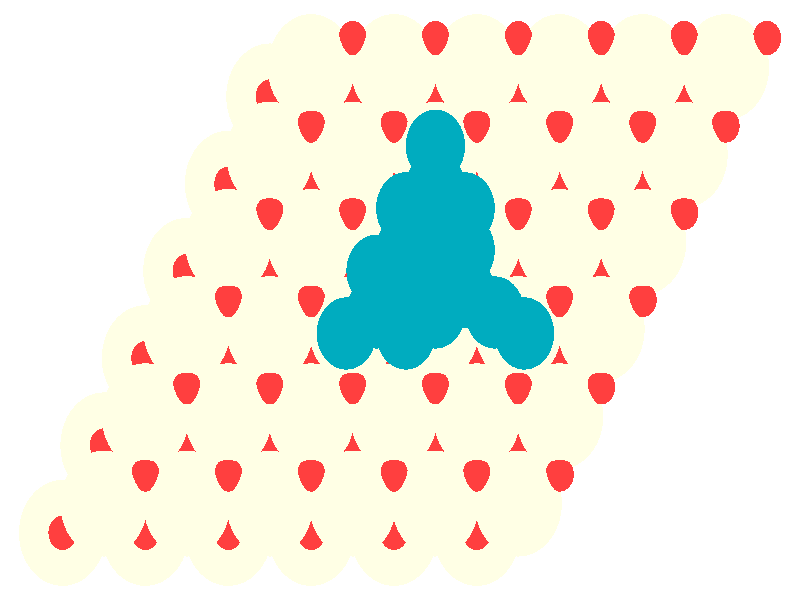 #include "colors.inc"
#include "finish.inc"

global_settings {assumed_gamma 1 max_trace_level 6}
background {color White}
camera {orthographic
  right -37.48*x up 23.11*y
  direction 1.00*z
  location <0,0,50.00> look_at <0,0,0>}
light_source {<  2.00,   3.00,  40.00> color White
  area_light <0.70, 0, 0>, <0, 0.70, 0>, 3, 3
  adaptive 1 jitter}

#declare simple = finish {phong 0.7}
#declare pale = finish {ambient .5 diffuse .85 roughness .001 specular 0.200 }
#declare intermediate = finish {ambient 0.3 diffuse 0.6 specular 0.10 roughness 0.04 }
#declare vmd = finish {ambient .0 diffuse .65 phong 0.1 phong_size 40. specular 0.500 }
#declare jmol = finish {ambient .2 diffuse .6 specular 1 roughness .001 metallic}
#declare ase2 = finish {ambient 0.05 brilliance 3 diffuse 0.6 metallic specular 0.70 roughness 0.04 reflection 0.15}
#declare ase3 = finish {ambient .15 brilliance 2 diffuse .6 metallic specular 1. roughness .001 reflection .0}
#declare glass = finish {ambient .05 diffuse .3 specular 1. roughness .001}
#declare glass2 = finish {ambient .0 diffuse .3 specular 1. reflection .25 roughness .001}
#declare Rcell = 0.020;
#declare Rbond = 0.100;

#macro atom(LOC, R, COL, TRANS, FIN)
  sphere{LOC, R texture{pigment{color COL transmit TRANS} finish{FIN}}}
#end
#macro constrain(LOC, R, COL, TRANS FIN)
union{torus{R, Rcell rotate 45*z texture{pigment{color COL transmit TRANS} finish{FIN}}}
      torus{R, Rcell rotate -45*z texture{pigment{color COL transmit TRANS} finish{FIN}}}
      translate LOC}
#end

atom(<-15.81,  -8.97, -13.51>, 2.04, rgb <1.00, 1.00, 0.78>, 0.0, ase3) // #0 
atom(<-13.87,  -5.60, -13.51>, 2.04, rgb <1.00, 1.00, 0.78>, 0.0, ase3) // #1 
atom(<-11.93,  -8.97, -13.51>, 2.04, rgb <1.00, 1.00, 0.78>, 0.0, ase3) // #2 
atom(< -9.99,  -5.60, -13.51>, 2.04, rgb <1.00, 1.00, 0.78>, 0.0, ase3) // #3 
atom(< -9.99,  -7.84, -12.71>, 0.66, rgb <1.00, 0.05, 0.05>, 0.0, ase3) // #4 
atom(<-13.87,  -5.60, -11.13>, 0.66, rgb <1.00, 0.05, 0.05>, 0.0, ase3) // #5 
atom(< -8.04,  -4.48, -12.71>, 0.66, rgb <1.00, 0.05, 0.05>, 0.0, ase3) // #6 
atom(<-15.81,  -8.97, -11.13>, 0.66, rgb <1.00, 0.05, 0.05>, 0.0, ase3) // #7 
atom(<-13.87,  -7.84, -12.71>, 0.66, rgb <1.00, 0.05, 0.05>, 0.0, ase3) // #8 
atom(< -9.99,  -5.60, -11.13>, 0.66, rgb <1.00, 0.05, 0.05>, 0.0, ase3) // #9 
atom(<-11.93,  -4.48, -12.71>, 0.66, rgb <1.00, 0.05, 0.05>, 0.0, ase3) // #10 
atom(<-11.93,  -8.97, -11.13>, 0.66, rgb <1.00, 0.05, 0.05>, 0.0, ase3) // #11 
atom(< -8.04,  -4.48, -10.34>, 2.04, rgb <1.00, 1.00, 0.78>, 0.0, ase3) // #12 
atom(< -9.99,  -7.84, -10.34>, 2.04, rgb <1.00, 1.00, 0.78>, 0.0, ase3) // #13 
atom(<-11.93,  -4.48, -10.34>, 2.04, rgb <1.00, 1.00, 0.78>, 0.0, ase3) // #14 
atom(<-13.87,  -7.84, -10.34>, 2.04, rgb <1.00, 1.00, 0.78>, 0.0, ase3) // #15 
atom(< -9.99,  -3.36,  -9.54>, 0.66, rgb <1.00, 0.05, 0.05>, 0.0, ase3) // #16 
atom(<-11.93,  -6.72,  -9.54>, 0.66, rgb <1.00, 0.05, 0.05>, 0.0, ase3) // #17 
atom(< -6.10,  -3.36,  -9.54>, 0.66, rgb <1.00, 0.05, 0.05>, 0.0, ase3) // #18 
atom(< -8.04,  -6.72,  -9.54>, 0.66, rgb <1.00, 0.05, 0.05>, 0.0, ase3) // #19 
atom(<-11.93,  -2.24, -13.51>, 2.04, rgb <1.00, 1.00, 0.78>, 0.0, ase3) // #20 
atom(< -9.99,   1.12, -13.51>, 2.04, rgb <1.00, 1.00, 0.78>, 0.0, ase3) // #21 
atom(< -8.04,  -2.24, -13.51>, 2.04, rgb <1.00, 1.00, 0.78>, 0.0, ase3) // #22 
atom(< -6.10,   1.12, -13.51>, 2.04, rgb <1.00, 1.00, 0.78>, 0.0, ase3) // #23 
atom(< -6.10,  -1.12, -12.71>, 0.66, rgb <1.00, 0.05, 0.05>, 0.0, ase3) // #24 
atom(< -9.99,   1.12, -11.13>, 0.66, rgb <1.00, 0.05, 0.05>, 0.0, ase3) // #25 
atom(< -4.16,   2.24, -12.71>, 0.66, rgb <1.00, 0.05, 0.05>, 0.0, ase3) // #26 
atom(<-11.93,  -2.24, -11.13>, 0.66, rgb <1.00, 0.05, 0.05>, 0.0, ase3) // #27 
atom(< -9.99,  -1.12, -12.71>, 0.66, rgb <1.00, 0.05, 0.05>, 0.0, ase3) // #28 
atom(< -6.10,   1.12, -11.13>, 0.66, rgb <1.00, 0.05, 0.05>, 0.0, ase3) // #29 
atom(< -8.04,   2.24, -12.71>, 0.66, rgb <1.00, 0.05, 0.05>, 0.0, ase3) // #30 
atom(< -8.04,  -2.24, -11.13>, 0.66, rgb <1.00, 0.05, 0.05>, 0.0, ase3) // #31 
atom(< -4.16,   2.24, -10.34>, 2.04, rgb <1.00, 1.00, 0.78>, 0.0, ase3) // #32 
atom(< -6.10,  -1.12, -10.34>, 2.04, rgb <1.00, 1.00, 0.78>, 0.0, ase3) // #33 
atom(< -8.04,   2.24, -10.34>, 2.04, rgb <1.00, 1.00, 0.78>, 0.0, ase3) // #34 
atom(< -9.99,  -1.12, -10.34>, 2.04, rgb <1.00, 1.00, 0.78>, 0.0, ase3) // #35 
atom(< -6.10,   3.36,  -9.54>, 0.66, rgb <1.00, 0.05, 0.05>, 0.0, ase3) // #36 
atom(< -8.04,   0.00,  -9.54>, 0.66, rgb <1.00, 0.05, 0.05>, 0.0, ase3) // #37 
atom(< -2.22,   3.36,  -9.54>, 0.66, rgb <1.00, 0.05, 0.05>, 0.0, ase3) // #38 
atom(< -4.16,   0.00,  -9.54>, 0.66, rgb <1.00, 0.05, 0.05>, 0.0, ase3) // #39 
atom(< -8.04,   4.48, -13.51>, 2.04, rgb <1.00, 1.00, 0.78>, 0.0, ase3) // #40 
atom(< -6.10,   7.84, -13.51>, 2.04, rgb <1.00, 1.00, 0.78>, 0.0, ase3) // #41 
atom(< -4.16,   4.48, -13.51>, 2.04, rgb <1.00, 1.00, 0.78>, 0.0, ase3) // #42 
atom(< -2.22,   7.84, -13.51>, 2.04, rgb <1.00, 1.00, 0.78>, 0.0, ase3) // #43 
atom(< -2.22,   5.60, -12.71>, 0.66, rgb <1.00, 0.05, 0.05>, 0.0, ase3) // #44 
atom(< -6.10,   7.84, -11.13>, 0.66, rgb <1.00, 0.05, 0.05>, 0.0, ase3) // #45 
atom(< -0.28,   8.97, -12.71>, 0.66, rgb <1.00, 0.05, 0.05>, 0.0, ase3) // #46 
atom(< -8.04,   4.48, -11.13>, 0.66, rgb <1.00, 0.05, 0.05>, 0.0, ase3) // #47 
atom(< -6.10,   5.60, -12.71>, 0.66, rgb <1.00, 0.05, 0.05>, 0.0, ase3) // #48 
atom(< -2.22,   7.84, -11.13>, 0.66, rgb <1.00, 0.05, 0.05>, 0.0, ase3) // #49 
atom(< -4.16,   8.97, -12.71>, 0.66, rgb <1.00, 0.05, 0.05>, 0.0, ase3) // #50 
atom(< -4.16,   4.48, -11.13>, 0.66, rgb <1.00, 0.05, 0.05>, 0.0, ase3) // #51 
atom(< -0.28,   8.97, -10.34>, 2.04, rgb <1.00, 1.00, 0.78>, 0.0, ase3) // #52 
atom(< -2.22,   5.60, -10.34>, 2.04, rgb <1.00, 1.00, 0.78>, 0.0, ase3) // #53 
atom(< -4.16,   8.97, -10.34>, 2.04, rgb <1.00, 1.00, 0.78>, 0.0, ase3) // #54 
atom(< -6.10,   5.60, -10.34>, 2.04, rgb <1.00, 1.00, 0.78>, 0.0, ase3) // #55 
atom(< -2.22,  10.09,  -9.54>, 0.66, rgb <1.00, 0.05, 0.05>, 0.0, ase3) // #56 
atom(< -4.16,   6.72,  -9.54>, 0.66, rgb <1.00, 0.05, 0.05>, 0.0, ase3) // #57 
atom(<  1.66,  10.09,  -9.54>, 0.66, rgb <1.00, 0.05, 0.05>, 0.0, ase3) // #58 
atom(< -0.28,   6.72,  -9.54>, 0.66, rgb <1.00, 0.05, 0.05>, 0.0, ase3) // #59 
atom(< -8.04,  -8.97, -13.51>, 2.04, rgb <1.00, 1.00, 0.78>, 0.0, ase3) // #60 
atom(< -6.10,  -5.60, -13.51>, 2.04, rgb <1.00, 1.00, 0.78>, 0.0, ase3) // #61 
atom(< -4.16,  -8.97, -13.51>, 2.04, rgb <1.00, 1.00, 0.78>, 0.0, ase3) // #62 
atom(< -2.22,  -5.60, -13.51>, 2.04, rgb <1.00, 1.00, 0.78>, 0.0, ase3) // #63 
atom(< -2.22,  -7.84, -12.71>, 0.66, rgb <1.00, 0.05, 0.05>, 0.0, ase3) // #64 
atom(< -6.10,  -5.60, -11.13>, 0.66, rgb <1.00, 0.05, 0.05>, 0.0, ase3) // #65 
atom(< -0.28,  -4.48, -12.71>, 0.66, rgb <1.00, 0.05, 0.05>, 0.0, ase3) // #66 
atom(< -8.04,  -8.97, -11.13>, 0.66, rgb <1.00, 0.05, 0.05>, 0.0, ase3) // #67 
atom(< -6.10,  -7.84, -12.71>, 0.66, rgb <1.00, 0.05, 0.05>, 0.0, ase3) // #68 
atom(< -2.22,  -5.60, -11.13>, 0.66, rgb <1.00, 0.05, 0.05>, 0.0, ase3) // #69 
atom(< -4.16,  -4.48, -12.71>, 0.66, rgb <1.00, 0.05, 0.05>, 0.0, ase3) // #70 
atom(< -4.16,  -8.97, -11.13>, 0.66, rgb <1.00, 0.05, 0.05>, 0.0, ase3) // #71 
atom(< -0.28,  -4.48, -10.34>, 2.04, rgb <1.00, 1.00, 0.78>, 0.0, ase3) // #72 
atom(< -2.22,  -7.84, -10.34>, 2.04, rgb <1.00, 1.00, 0.78>, 0.0, ase3) // #73 
atom(< -4.16,  -4.48, -10.34>, 2.04, rgb <1.00, 1.00, 0.78>, 0.0, ase3) // #74 
atom(< -6.10,  -7.84, -10.34>, 2.04, rgb <1.00, 1.00, 0.78>, 0.0, ase3) // #75 
atom(< -2.22,  -3.36,  -9.54>, 0.66, rgb <1.00, 0.05, 0.05>, 0.0, ase3) // #76 
atom(< -4.16,  -6.72,  -9.54>, 0.66, rgb <1.00, 0.05, 0.05>, 0.0, ase3) // #77 
atom(<  1.66,  -3.36,  -9.54>, 0.66, rgb <1.00, 0.05, 0.05>, 0.0, ase3) // #78 
atom(< -0.28,  -6.72,  -9.54>, 0.66, rgb <1.00, 0.05, 0.05>, 0.0, ase3) // #79 
atom(< -4.16,  -2.24, -13.51>, 2.04, rgb <1.00, 1.00, 0.78>, 0.0, ase3) // #80 
atom(< -2.22,   1.12, -13.51>, 2.04, rgb <1.00, 1.00, 0.78>, 0.0, ase3) // #81 
atom(< -0.28,  -2.24, -13.51>, 2.04, rgb <1.00, 1.00, 0.78>, 0.0, ase3) // #82 
atom(<  1.66,   1.12, -13.51>, 2.04, rgb <1.00, 1.00, 0.78>, 0.0, ase3) // #83 
atom(<  1.66,  -1.12, -12.71>, 0.66, rgb <1.00, 0.05, 0.05>, 0.0, ase3) // #84 
atom(< -2.22,   1.12, -11.13>, 0.66, rgb <1.00, 0.05, 0.05>, 0.0, ase3) // #85 
atom(<  3.60,   2.24, -12.71>, 0.66, rgb <1.00, 0.05, 0.05>, 0.0, ase3) // #86 
atom(< -4.16,  -2.24, -11.13>, 0.66, rgb <1.00, 0.05, 0.05>, 0.0, ase3) // #87 
atom(< -2.22,  -1.12, -12.71>, 0.66, rgb <1.00, 0.05, 0.05>, 0.0, ase3) // #88 
atom(<  1.66,   1.12,  -9.08>, 0.66, rgb <1.00, 0.05, 0.05>, 0.0, ase3) // #89 
atom(< -0.28,   2.24, -12.71>, 0.66, rgb <1.00, 0.05, 0.05>, 0.0, ase3) // #90 
atom(< -0.28,  -2.24, -11.13>, 0.66, rgb <1.00, 0.05, 0.05>, 0.0, ase3) // #91 
atom(<  3.60,   2.24, -10.34>, 2.04, rgb <1.00, 1.00, 0.78>, 0.0, ase3) // #92 
atom(<  1.66,  -1.12, -10.34>, 2.04, rgb <1.00, 1.00, 0.78>, 0.0, ase3) // #93 
atom(< -0.28,   2.24, -10.34>, 2.04, rgb <1.00, 1.00, 0.78>, 0.0, ase3) // #94 
atom(< -2.22,  -1.12, -10.34>, 2.04, rgb <1.00, 1.00, 0.78>, 0.0, ase3) // #95 
atom(<  1.66,   3.36,  -9.54>, 0.66, rgb <1.00, 0.05, 0.05>, 0.0, ase3) // #96 
atom(< -0.28,   0.00,  -9.54>, 0.66, rgb <1.00, 0.05, 0.05>, 0.0, ase3) // #97 
atom(<  5.54,   3.36,  -9.54>, 0.66, rgb <1.00, 0.05, 0.05>, 0.0, ase3) // #98 
atom(<  3.60,   0.00,  -9.54>, 0.66, rgb <1.00, 0.05, 0.05>, 0.0, ase3) // #99 
atom(< -0.28,   4.48, -13.51>, 2.04, rgb <1.00, 1.00, 0.78>, 0.0, ase3) // #100 
atom(<  1.66,   7.84, -13.51>, 2.04, rgb <1.00, 1.00, 0.78>, 0.0, ase3) // #101 
atom(<  3.60,   4.48, -13.51>, 2.04, rgb <1.00, 1.00, 0.78>, 0.0, ase3) // #102 
atom(<  5.54,   7.84, -13.51>, 2.04, rgb <1.00, 1.00, 0.78>, 0.0, ase3) // #103 
atom(<  5.54,   5.60, -12.71>, 0.66, rgb <1.00, 0.05, 0.05>, 0.0, ase3) // #104 
atom(<  1.66,   7.84, -11.13>, 0.66, rgb <1.00, 0.05, 0.05>, 0.0, ase3) // #105 
atom(<  7.48,   8.97, -12.71>, 0.66, rgb <1.00, 0.05, 0.05>, 0.0, ase3) // #106 
atom(< -0.28,   4.48, -11.13>, 0.66, rgb <1.00, 0.05, 0.05>, 0.0, ase3) // #107 
atom(<  1.66,   5.60, -12.71>, 0.66, rgb <1.00, 0.05, 0.05>, 0.0, ase3) // #108 
atom(<  5.54,   7.84, -11.13>, 0.66, rgb <1.00, 0.05, 0.05>, 0.0, ase3) // #109 
atom(<  3.60,   8.97, -12.71>, 0.66, rgb <1.00, 0.05, 0.05>, 0.0, ase3) // #110 
atom(<  3.60,   4.48, -11.13>, 0.66, rgb <1.00, 0.05, 0.05>, 0.0, ase3) // #111 
atom(<  7.48,   8.97, -10.34>, 2.04, rgb <1.00, 1.00, 0.78>, 0.0, ase3) // #112 
atom(<  5.54,   5.60, -10.34>, 2.04, rgb <1.00, 1.00, 0.78>, 0.0, ase3) // #113 
atom(<  3.60,   8.97, -10.34>, 2.04, rgb <1.00, 1.00, 0.78>, 0.0, ase3) // #114 
atom(<  1.66,   5.60, -10.34>, 2.04, rgb <1.00, 1.00, 0.78>, 0.0, ase3) // #115 
atom(<  5.54,  10.09,  -9.54>, 0.66, rgb <1.00, 0.05, 0.05>, 0.0, ase3) // #116 
atom(<  3.60,   6.72,  -9.54>, 0.66, rgb <1.00, 0.05, 0.05>, 0.0, ase3) // #117 
atom(<  9.42,  10.09,  -9.54>, 0.66, rgb <1.00, 0.05, 0.05>, 0.0, ase3) // #118 
atom(<  7.48,   6.72,  -9.54>, 0.66, rgb <1.00, 0.05, 0.05>, 0.0, ase3) // #119 
atom(< -0.28,  -8.97, -13.51>, 2.04, rgb <1.00, 1.00, 0.78>, 0.0, ase3) // #120 
atom(<  1.66,  -5.60, -13.51>, 2.04, rgb <1.00, 1.00, 0.78>, 0.0, ase3) // #121 
atom(<  3.60,  -8.97, -13.51>, 2.04, rgb <1.00, 1.00, 0.78>, 0.0, ase3) // #122 
atom(<  5.54,  -5.60, -13.51>, 2.04, rgb <1.00, 1.00, 0.78>, 0.0, ase3) // #123 
atom(<  5.54,  -7.84, -12.71>, 0.66, rgb <1.00, 0.05, 0.05>, 0.0, ase3) // #124 
atom(<  1.66,  -5.60, -11.13>, 0.66, rgb <1.00, 0.05, 0.05>, 0.0, ase3) // #125 
atom(<  7.48,  -4.48, -12.71>, 0.66, rgb <1.00, 0.05, 0.05>, 0.0, ase3) // #126 
atom(< -0.28,  -8.97, -11.13>, 0.66, rgb <1.00, 0.05, 0.05>, 0.0, ase3) // #127 
atom(<  1.66,  -7.84, -12.71>, 0.66, rgb <1.00, 0.05, 0.05>, 0.0, ase3) // #128 
atom(<  5.54,  -5.60, -11.13>, 0.66, rgb <1.00, 0.05, 0.05>, 0.0, ase3) // #129 
atom(<  3.60,  -4.48, -12.71>, 0.66, rgb <1.00, 0.05, 0.05>, 0.0, ase3) // #130 
atom(<  3.60,  -8.97, -11.13>, 0.66, rgb <1.00, 0.05, 0.05>, 0.0, ase3) // #131 
atom(<  7.48,  -4.48, -10.34>, 2.04, rgb <1.00, 1.00, 0.78>, 0.0, ase3) // #132 
atom(<  5.54,  -7.84, -10.34>, 2.04, rgb <1.00, 1.00, 0.78>, 0.0, ase3) // #133 
atom(<  3.60,  -4.48, -10.34>, 2.04, rgb <1.00, 1.00, 0.78>, 0.0, ase3) // #134 
atom(<  1.66,  -7.84, -10.34>, 2.04, rgb <1.00, 1.00, 0.78>, 0.0, ase3) // #135 
atom(<  5.54,  -3.36,  -9.54>, 0.66, rgb <1.00, 0.05, 0.05>, 0.0, ase3) // #136 
atom(<  3.60,  -6.72,  -9.54>, 0.66, rgb <1.00, 0.05, 0.05>, 0.0, ase3) // #137 
atom(<  9.42,  -3.36,  -9.54>, 0.66, rgb <1.00, 0.05, 0.05>, 0.0, ase3) // #138 
atom(<  7.48,  -6.72,  -9.54>, 0.66, rgb <1.00, 0.05, 0.05>, 0.0, ase3) // #139 
atom(<  3.60,  -2.24, -13.51>, 2.04, rgb <1.00, 1.00, 0.78>, 0.0, ase3) // #140 
atom(<  5.54,   1.12, -13.51>, 2.04, rgb <1.00, 1.00, 0.78>, 0.0, ase3) // #141 
atom(<  7.48,  -2.24, -13.51>, 2.04, rgb <1.00, 1.00, 0.78>, 0.0, ase3) // #142 
atom(<  9.42,   1.12, -13.51>, 2.04, rgb <1.00, 1.00, 0.78>, 0.0, ase3) // #143 
atom(<  9.42,  -1.12, -12.71>, 0.66, rgb <1.00, 0.05, 0.05>, 0.0, ase3) // #144 
atom(<  5.54,   1.12, -11.13>, 0.66, rgb <1.00, 0.05, 0.05>, 0.0, ase3) // #145 
atom(< 11.37,   2.24, -12.71>, 0.66, rgb <1.00, 0.05, 0.05>, 0.0, ase3) // #146 
atom(<  3.60,  -2.24, -11.13>, 0.66, rgb <1.00, 0.05, 0.05>, 0.0, ase3) // #147 
atom(<  5.54,  -1.12, -12.71>, 0.66, rgb <1.00, 0.05, 0.05>, 0.0, ase3) // #148 
atom(<  9.42,   1.12, -11.13>, 0.66, rgb <1.00, 0.05, 0.05>, 0.0, ase3) // #149 
atom(<  7.48,   2.24, -12.71>, 0.66, rgb <1.00, 0.05, 0.05>, 0.0, ase3) // #150 
atom(<  7.48,  -2.24, -11.13>, 0.66, rgb <1.00, 0.05, 0.05>, 0.0, ase3) // #151 
atom(< 11.37,   2.24, -10.34>, 2.04, rgb <1.00, 1.00, 0.78>, 0.0, ase3) // #152 
atom(<  9.42,  -1.12, -10.34>, 2.04, rgb <1.00, 1.00, 0.78>, 0.0, ase3) // #153 
atom(<  7.48,   2.24, -10.34>, 2.04, rgb <1.00, 1.00, 0.78>, 0.0, ase3) // #154 
atom(<  5.54,  -1.12, -10.34>, 2.04, rgb <1.00, 1.00, 0.78>, 0.0, ase3) // #155 
atom(<  9.42,   3.36,  -9.54>, 0.66, rgb <1.00, 0.05, 0.05>, 0.0, ase3) // #156 
atom(<  7.48,   0.00,  -9.54>, 0.66, rgb <1.00, 0.05, 0.05>, 0.0, ase3) // #157 
atom(< 13.31,   3.36,  -9.54>, 0.66, rgb <1.00, 0.05, 0.05>, 0.0, ase3) // #158 
atom(< 11.37,   0.00,  -9.54>, 0.66, rgb <1.00, 0.05, 0.05>, 0.0, ase3) // #159 
atom(<  7.48,   4.48, -13.51>, 2.04, rgb <1.00, 1.00, 0.78>, 0.0, ase3) // #160 
atom(<  9.42,   7.84, -13.51>, 2.04, rgb <1.00, 1.00, 0.78>, 0.0, ase3) // #161 
atom(< 11.37,   4.48, -13.51>, 2.04, rgb <1.00, 1.00, 0.78>, 0.0, ase3) // #162 
atom(< 13.31,   7.84, -13.51>, 2.04, rgb <1.00, 1.00, 0.78>, 0.0, ase3) // #163 
atom(< 13.31,   5.60, -12.71>, 0.66, rgb <1.00, 0.05, 0.05>, 0.0, ase3) // #164 
atom(<  9.42,   7.84, -11.13>, 0.66, rgb <1.00, 0.05, 0.05>, 0.0, ase3) // #165 
atom(< 15.25,   8.97, -12.71>, 0.66, rgb <1.00, 0.05, 0.05>, 0.0, ase3) // #166 
atom(<  7.48,   4.48, -11.13>, 0.66, rgb <1.00, 0.05, 0.05>, 0.0, ase3) // #167 
atom(<  9.42,   5.60, -12.71>, 0.66, rgb <1.00, 0.05, 0.05>, 0.0, ase3) // #168 
atom(< 13.31,   7.84, -11.13>, 0.66, rgb <1.00, 0.05, 0.05>, 0.0, ase3) // #169 
atom(< 11.37,   8.97, -12.71>, 0.66, rgb <1.00, 0.05, 0.05>, 0.0, ase3) // #170 
atom(< 11.37,   4.48, -11.13>, 0.66, rgb <1.00, 0.05, 0.05>, 0.0, ase3) // #171 
atom(< 15.25,   8.97, -10.34>, 2.04, rgb <1.00, 1.00, 0.78>, 0.0, ase3) // #172 
atom(< 13.31,   5.60, -10.34>, 2.04, rgb <1.00, 1.00, 0.78>, 0.0, ase3) // #173 
atom(< 11.37,   8.97, -10.34>, 2.04, rgb <1.00, 1.00, 0.78>, 0.0, ase3) // #174 
atom(<  9.42,   5.60, -10.34>, 2.04, rgb <1.00, 1.00, 0.78>, 0.0, ase3) // #175 
atom(< 13.31,  10.09,  -9.54>, 0.66, rgb <1.00, 0.05, 0.05>, 0.0, ase3) // #176 
atom(< 11.37,   6.72,  -9.54>, 0.66, rgb <1.00, 0.05, 0.05>, 0.0, ase3) // #177 
atom(< 17.19,  10.09,  -9.54>, 0.66, rgb <1.00, 0.05, 0.05>, 0.0, ase3) // #178 
atom(< 15.25,   6.72,  -9.54>, 0.66, rgb <1.00, 0.05, 0.05>, 0.0, ase3) // #179 
atom(<  1.66,   1.12,  -6.81>, 1.39, rgb <0.00, 0.41, 0.52>, 0.0, ase3) // #180 
atom(<  3.05,   3.53,  -6.81>, 1.39, rgb <0.00, 0.41, 0.52>, 0.0, ase3) // #181 
atom(<  1.66,   5.94,  -6.81>, 1.39, rgb <0.00, 0.41, 0.52>, 0.0, ase3) // #182 
atom(<  5.83,  -1.29,  -6.81>, 1.39, rgb <0.00, 0.41, 0.52>, 0.0, ase3) // #183 
atom(< -1.12,   1.12,  -6.81>, 1.39, rgb <0.00, 0.41, 0.52>, 0.0, ase3) // #184 
atom(<  0.27,  -1.29,  -6.81>, 1.39, rgb <0.00, 0.41, 0.52>, 0.0, ase3) // #185 
atom(< -2.51,  -1.29,  -6.81>, 1.39, rgb <0.00, 0.41, 0.52>, 0.0, ase3) // #186 
atom(<  0.27,   3.53,  -6.81>, 1.39, rgb <0.00, 0.41, 0.52>, 0.0, ase3) // #187 
atom(<  1.66,   4.33,  -4.54>, 1.39, rgb <0.00, 0.41, 0.52>, 0.0, ase3) // #188 
atom(<  0.27,   1.92,  -4.54>, 1.39, rgb <0.00, 0.41, 0.52>, 0.0, ase3) // #189 
atom(<  3.05,   1.92,  -4.54>, 1.39, rgb <0.00, 0.41, 0.52>, 0.0, ase3) // #190 
atom(< -1.12,  -0.48,  -4.54>, 1.39, rgb <0.00, 0.41, 0.52>, 0.0, ase3) // #191 
atom(<  1.66,  -0.48,  -4.54>, 1.39, rgb <0.00, 0.41, 0.52>, 0.0, ase3) // #192 
atom(<  4.44,  -0.48,  -4.54>, 1.39, rgb <0.00, 0.41, 0.52>, 0.0, ase3) // #193 
atom(<  1.66,   2.73,  -2.27>, 1.39, rgb <0.00, 0.41, 0.52>, 0.0, ase3) // #194 
atom(<  0.27,   0.32,  -2.27>, 1.39, rgb <0.00, 0.41, 0.52>, 0.0, ase3) // #195 
atom(<  3.05,   0.32,  -2.27>, 1.39, rgb <0.00, 0.41, 0.52>, 0.0, ase3) // #196 
atom(<  1.66,   1.12,   0.00>, 1.39, rgb <0.00, 0.41, 0.52>, 0.0, ase3) // #197 
